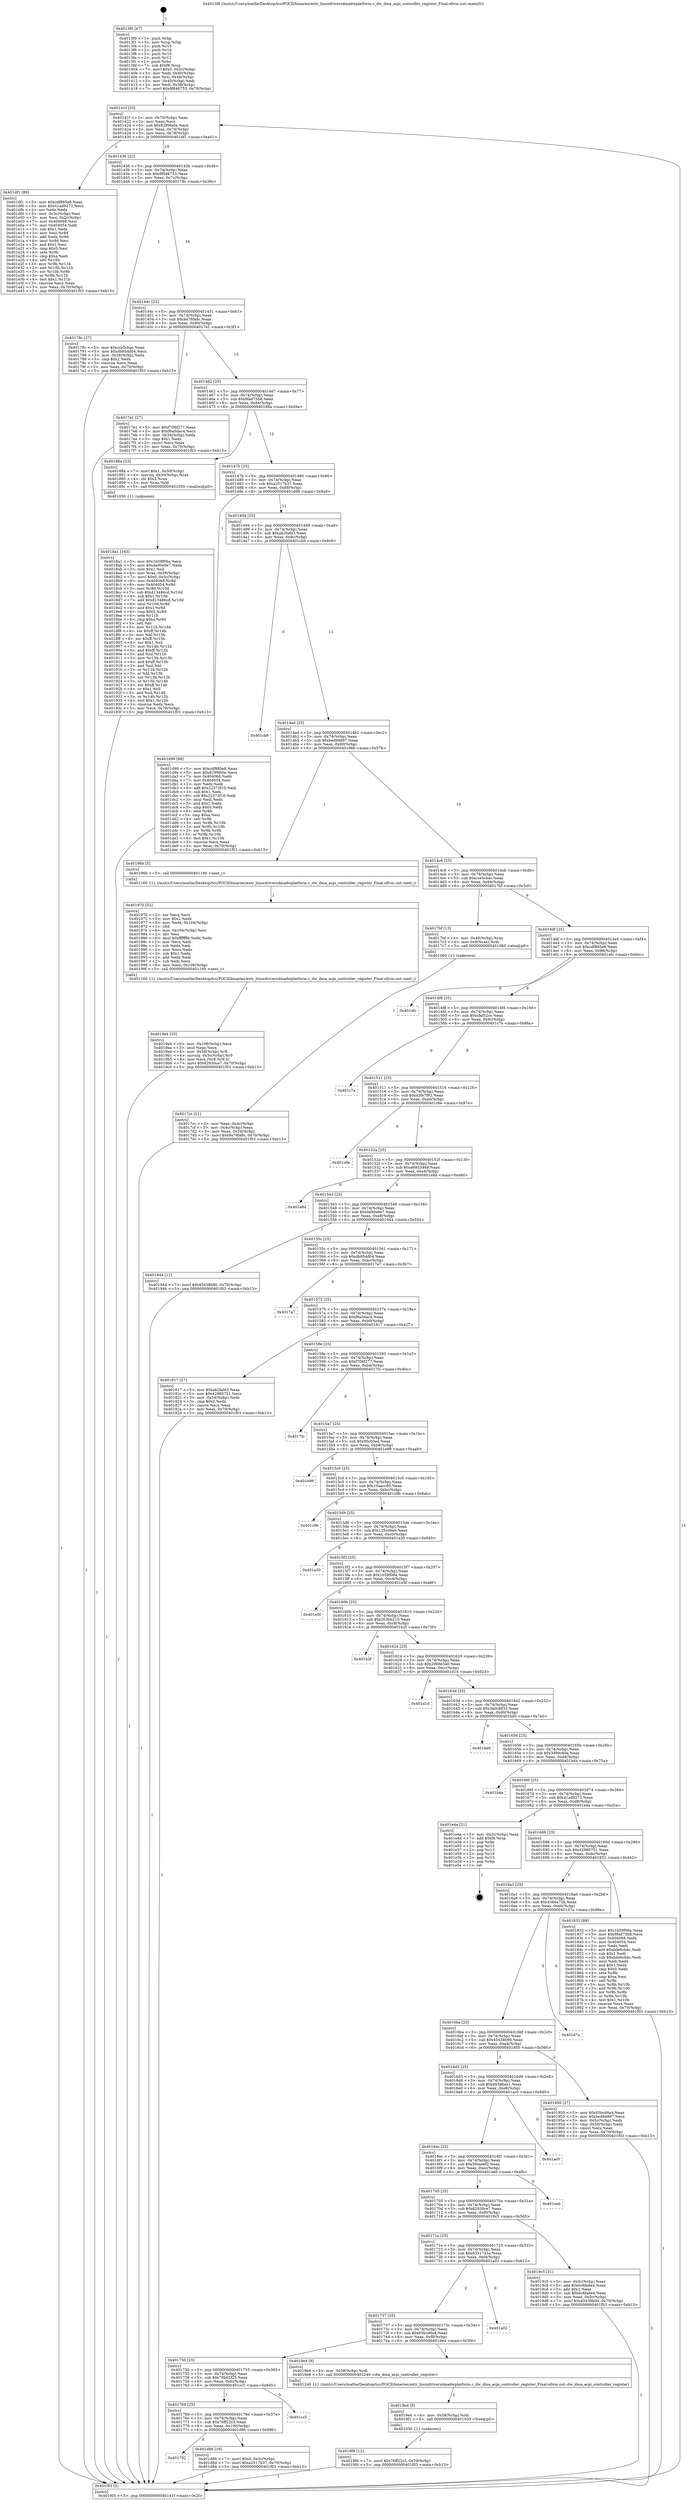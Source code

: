 digraph "0x4013f0" {
  label = "0x4013f0 (/mnt/c/Users/mathe/Desktop/tcc/POCII/binaries/extr_linuxdriversdmadwplatform.c_dw_dma_acpi_controller_register_Final-ollvm.out::main(0))"
  labelloc = "t"
  node[shape=record]

  Entry [label="",width=0.3,height=0.3,shape=circle,fillcolor=black,style=filled]
  "0x40141f" [label="{
     0x40141f [23]\l
     | [instrs]\l
     &nbsp;&nbsp;0x40141f \<+3\>: mov -0x70(%rbp),%eax\l
     &nbsp;&nbsp;0x401422 \<+2\>: mov %eax,%ecx\l
     &nbsp;&nbsp;0x401424 \<+6\>: sub $0x8299fe0e,%ecx\l
     &nbsp;&nbsp;0x40142a \<+3\>: mov %eax,-0x74(%rbp)\l
     &nbsp;&nbsp;0x40142d \<+3\>: mov %ecx,-0x78(%rbp)\l
     &nbsp;&nbsp;0x401430 \<+6\>: je 0000000000401df1 \<main+0xa01\>\l
  }"]
  "0x401df1" [label="{
     0x401df1 [89]\l
     | [instrs]\l
     &nbsp;&nbsp;0x401df1 \<+5\>: mov $0xcdf885e8,%eax\l
     &nbsp;&nbsp;0x401df6 \<+5\>: mov $0x41ad9273,%ecx\l
     &nbsp;&nbsp;0x401dfb \<+2\>: xor %edx,%edx\l
     &nbsp;&nbsp;0x401dfd \<+3\>: mov -0x3c(%rbp),%esi\l
     &nbsp;&nbsp;0x401e00 \<+3\>: mov %esi,-0x2c(%rbp)\l
     &nbsp;&nbsp;0x401e03 \<+7\>: mov 0x404068,%esi\l
     &nbsp;&nbsp;0x401e0a \<+7\>: mov 0x404054,%edi\l
     &nbsp;&nbsp;0x401e11 \<+3\>: sub $0x1,%edx\l
     &nbsp;&nbsp;0x401e14 \<+3\>: mov %esi,%r8d\l
     &nbsp;&nbsp;0x401e17 \<+3\>: add %edx,%r8d\l
     &nbsp;&nbsp;0x401e1a \<+4\>: imul %r8d,%esi\l
     &nbsp;&nbsp;0x401e1e \<+3\>: and $0x1,%esi\l
     &nbsp;&nbsp;0x401e21 \<+3\>: cmp $0x0,%esi\l
     &nbsp;&nbsp;0x401e24 \<+4\>: sete %r9b\l
     &nbsp;&nbsp;0x401e28 \<+3\>: cmp $0xa,%edi\l
     &nbsp;&nbsp;0x401e2b \<+4\>: setl %r10b\l
     &nbsp;&nbsp;0x401e2f \<+3\>: mov %r9b,%r11b\l
     &nbsp;&nbsp;0x401e32 \<+3\>: and %r10b,%r11b\l
     &nbsp;&nbsp;0x401e35 \<+3\>: xor %r10b,%r9b\l
     &nbsp;&nbsp;0x401e38 \<+3\>: or %r9b,%r11b\l
     &nbsp;&nbsp;0x401e3b \<+4\>: test $0x1,%r11b\l
     &nbsp;&nbsp;0x401e3f \<+3\>: cmovne %ecx,%eax\l
     &nbsp;&nbsp;0x401e42 \<+3\>: mov %eax,-0x70(%rbp)\l
     &nbsp;&nbsp;0x401e45 \<+5\>: jmp 0000000000401f03 \<main+0xb13\>\l
  }"]
  "0x401436" [label="{
     0x401436 [22]\l
     | [instrs]\l
     &nbsp;&nbsp;0x401436 \<+5\>: jmp 000000000040143b \<main+0x4b\>\l
     &nbsp;&nbsp;0x40143b \<+3\>: mov -0x74(%rbp),%eax\l
     &nbsp;&nbsp;0x40143e \<+5\>: sub $0x8f646753,%eax\l
     &nbsp;&nbsp;0x401443 \<+3\>: mov %eax,-0x7c(%rbp)\l
     &nbsp;&nbsp;0x401446 \<+6\>: je 000000000040178c \<main+0x39c\>\l
  }"]
  Exit [label="",width=0.3,height=0.3,shape=circle,fillcolor=black,style=filled,peripheries=2]
  "0x40178c" [label="{
     0x40178c [27]\l
     | [instrs]\l
     &nbsp;&nbsp;0x40178c \<+5\>: mov $0xcce5cbac,%eax\l
     &nbsp;&nbsp;0x401791 \<+5\>: mov $0xdb95dd04,%ecx\l
     &nbsp;&nbsp;0x401796 \<+3\>: mov -0x38(%rbp),%edx\l
     &nbsp;&nbsp;0x401799 \<+3\>: cmp $0x2,%edx\l
     &nbsp;&nbsp;0x40179c \<+3\>: cmovne %ecx,%eax\l
     &nbsp;&nbsp;0x40179f \<+3\>: mov %eax,-0x70(%rbp)\l
     &nbsp;&nbsp;0x4017a2 \<+5\>: jmp 0000000000401f03 \<main+0xb13\>\l
  }"]
  "0x40144c" [label="{
     0x40144c [22]\l
     | [instrs]\l
     &nbsp;&nbsp;0x40144c \<+5\>: jmp 0000000000401451 \<main+0x61\>\l
     &nbsp;&nbsp;0x401451 \<+3\>: mov -0x74(%rbp),%eax\l
     &nbsp;&nbsp;0x401454 \<+5\>: sub $0x9a78fa8c,%eax\l
     &nbsp;&nbsp;0x401459 \<+3\>: mov %eax,-0x80(%rbp)\l
     &nbsp;&nbsp;0x40145c \<+6\>: je 00000000004017e1 \<main+0x3f1\>\l
  }"]
  "0x401f03" [label="{
     0x401f03 [5]\l
     | [instrs]\l
     &nbsp;&nbsp;0x401f03 \<+5\>: jmp 000000000040141f \<main+0x2f\>\l
  }"]
  "0x4013f0" [label="{
     0x4013f0 [47]\l
     | [instrs]\l
     &nbsp;&nbsp;0x4013f0 \<+1\>: push %rbp\l
     &nbsp;&nbsp;0x4013f1 \<+3\>: mov %rsp,%rbp\l
     &nbsp;&nbsp;0x4013f4 \<+2\>: push %r15\l
     &nbsp;&nbsp;0x4013f6 \<+2\>: push %r14\l
     &nbsp;&nbsp;0x4013f8 \<+2\>: push %r13\l
     &nbsp;&nbsp;0x4013fa \<+2\>: push %r12\l
     &nbsp;&nbsp;0x4013fc \<+1\>: push %rbx\l
     &nbsp;&nbsp;0x4013fd \<+7\>: sub $0xf8,%rsp\l
     &nbsp;&nbsp;0x401404 \<+7\>: movl $0x0,-0x3c(%rbp)\l
     &nbsp;&nbsp;0x40140b \<+3\>: mov %edi,-0x40(%rbp)\l
     &nbsp;&nbsp;0x40140e \<+4\>: mov %rsi,-0x48(%rbp)\l
     &nbsp;&nbsp;0x401412 \<+3\>: mov -0x40(%rbp),%edi\l
     &nbsp;&nbsp;0x401415 \<+3\>: mov %edi,-0x38(%rbp)\l
     &nbsp;&nbsp;0x401418 \<+7\>: movl $0x8f646753,-0x70(%rbp)\l
  }"]
  "0x401782" [label="{
     0x401782\l
  }", style=dashed]
  "0x4017e1" [label="{
     0x4017e1 [27]\l
     | [instrs]\l
     &nbsp;&nbsp;0x4017e1 \<+5\>: mov $0xf706f277,%eax\l
     &nbsp;&nbsp;0x4017e6 \<+5\>: mov $0xf6a5dac4,%ecx\l
     &nbsp;&nbsp;0x4017eb \<+3\>: mov -0x34(%rbp),%edx\l
     &nbsp;&nbsp;0x4017ee \<+3\>: cmp $0x1,%edx\l
     &nbsp;&nbsp;0x4017f1 \<+3\>: cmovl %ecx,%eax\l
     &nbsp;&nbsp;0x4017f4 \<+3\>: mov %eax,-0x70(%rbp)\l
     &nbsp;&nbsp;0x4017f7 \<+5\>: jmp 0000000000401f03 \<main+0xb13\>\l
  }"]
  "0x401462" [label="{
     0x401462 [25]\l
     | [instrs]\l
     &nbsp;&nbsp;0x401462 \<+5\>: jmp 0000000000401467 \<main+0x77\>\l
     &nbsp;&nbsp;0x401467 \<+3\>: mov -0x74(%rbp),%eax\l
     &nbsp;&nbsp;0x40146a \<+5\>: sub $0x9fad75b8,%eax\l
     &nbsp;&nbsp;0x40146f \<+6\>: mov %eax,-0x84(%rbp)\l
     &nbsp;&nbsp;0x401475 \<+6\>: je 000000000040188a \<main+0x49a\>\l
  }"]
  "0x401d86" [label="{
     0x401d86 [19]\l
     | [instrs]\l
     &nbsp;&nbsp;0x401d86 \<+7\>: movl $0x0,-0x3c(%rbp)\l
     &nbsp;&nbsp;0x401d8d \<+7\>: movl $0xa2517b37,-0x70(%rbp)\l
     &nbsp;&nbsp;0x401d94 \<+5\>: jmp 0000000000401f03 \<main+0xb13\>\l
  }"]
  "0x40188a" [label="{
     0x40188a [23]\l
     | [instrs]\l
     &nbsp;&nbsp;0x40188a \<+7\>: movl $0x1,-0x50(%rbp)\l
     &nbsp;&nbsp;0x401891 \<+4\>: movslq -0x50(%rbp),%rax\l
     &nbsp;&nbsp;0x401895 \<+4\>: shl $0x2,%rax\l
     &nbsp;&nbsp;0x401899 \<+3\>: mov %rax,%rdi\l
     &nbsp;&nbsp;0x40189c \<+5\>: call 0000000000401050 \<malloc@plt\>\l
     | [calls]\l
     &nbsp;&nbsp;0x401050 \{1\} (unknown)\l
  }"]
  "0x40147b" [label="{
     0x40147b [25]\l
     | [instrs]\l
     &nbsp;&nbsp;0x40147b \<+5\>: jmp 0000000000401480 \<main+0x90\>\l
     &nbsp;&nbsp;0x401480 \<+3\>: mov -0x74(%rbp),%eax\l
     &nbsp;&nbsp;0x401483 \<+5\>: sub $0xa2517b37,%eax\l
     &nbsp;&nbsp;0x401488 \<+6\>: mov %eax,-0x88(%rbp)\l
     &nbsp;&nbsp;0x40148e \<+6\>: je 0000000000401d99 \<main+0x9a9\>\l
  }"]
  "0x401769" [label="{
     0x401769 [25]\l
     | [instrs]\l
     &nbsp;&nbsp;0x401769 \<+5\>: jmp 000000000040176e \<main+0x37e\>\l
     &nbsp;&nbsp;0x40176e \<+3\>: mov -0x74(%rbp),%eax\l
     &nbsp;&nbsp;0x401771 \<+5\>: sub $0x76ff22c3,%eax\l
     &nbsp;&nbsp;0x401776 \<+6\>: mov %eax,-0x100(%rbp)\l
     &nbsp;&nbsp;0x40177c \<+6\>: je 0000000000401d86 \<main+0x996\>\l
  }"]
  "0x401d99" [label="{
     0x401d99 [88]\l
     | [instrs]\l
     &nbsp;&nbsp;0x401d99 \<+5\>: mov $0xcdf885e8,%eax\l
     &nbsp;&nbsp;0x401d9e \<+5\>: mov $0x8299fe0e,%ecx\l
     &nbsp;&nbsp;0x401da3 \<+7\>: mov 0x404068,%edx\l
     &nbsp;&nbsp;0x401daa \<+7\>: mov 0x404054,%esi\l
     &nbsp;&nbsp;0x401db1 \<+2\>: mov %edx,%edi\l
     &nbsp;&nbsp;0x401db3 \<+6\>: add $0x22373f10,%edi\l
     &nbsp;&nbsp;0x401db9 \<+3\>: sub $0x1,%edi\l
     &nbsp;&nbsp;0x401dbc \<+6\>: sub $0x22373f10,%edi\l
     &nbsp;&nbsp;0x401dc2 \<+3\>: imul %edi,%edx\l
     &nbsp;&nbsp;0x401dc5 \<+3\>: and $0x1,%edx\l
     &nbsp;&nbsp;0x401dc8 \<+3\>: cmp $0x0,%edx\l
     &nbsp;&nbsp;0x401dcb \<+4\>: sete %r8b\l
     &nbsp;&nbsp;0x401dcf \<+3\>: cmp $0xa,%esi\l
     &nbsp;&nbsp;0x401dd2 \<+4\>: setl %r9b\l
     &nbsp;&nbsp;0x401dd6 \<+3\>: mov %r8b,%r10b\l
     &nbsp;&nbsp;0x401dd9 \<+3\>: and %r9b,%r10b\l
     &nbsp;&nbsp;0x401ddc \<+3\>: xor %r9b,%r8b\l
     &nbsp;&nbsp;0x401ddf \<+3\>: or %r8b,%r10b\l
     &nbsp;&nbsp;0x401de2 \<+4\>: test $0x1,%r10b\l
     &nbsp;&nbsp;0x401de6 \<+3\>: cmovne %ecx,%eax\l
     &nbsp;&nbsp;0x401de9 \<+3\>: mov %eax,-0x70(%rbp)\l
     &nbsp;&nbsp;0x401dec \<+5\>: jmp 0000000000401f03 \<main+0xb13\>\l
  }"]
  "0x401494" [label="{
     0x401494 [25]\l
     | [instrs]\l
     &nbsp;&nbsp;0x401494 \<+5\>: jmp 0000000000401499 \<main+0xa9\>\l
     &nbsp;&nbsp;0x401499 \<+3\>: mov -0x74(%rbp),%eax\l
     &nbsp;&nbsp;0x40149c \<+5\>: sub $0xab2fafd3,%eax\l
     &nbsp;&nbsp;0x4014a1 \<+6\>: mov %eax,-0x8c(%rbp)\l
     &nbsp;&nbsp;0x4014a7 \<+6\>: je 0000000000401cb9 \<main+0x8c9\>\l
  }"]
  "0x401cc5" [label="{
     0x401cc5\l
  }", style=dashed]
  "0x401cb9" [label="{
     0x401cb9\l
  }", style=dashed]
  "0x4014ad" [label="{
     0x4014ad [25]\l
     | [instrs]\l
     &nbsp;&nbsp;0x4014ad \<+5\>: jmp 00000000004014b2 \<main+0xc2\>\l
     &nbsp;&nbsp;0x4014b2 \<+3\>: mov -0x74(%rbp),%eax\l
     &nbsp;&nbsp;0x4014b5 \<+5\>: sub $0xbed94897,%eax\l
     &nbsp;&nbsp;0x4014ba \<+6\>: mov %eax,-0x90(%rbp)\l
     &nbsp;&nbsp;0x4014c0 \<+6\>: je 000000000040196b \<main+0x57b\>\l
  }"]
  "0x4019f6" [label="{
     0x4019f6 [12]\l
     | [instrs]\l
     &nbsp;&nbsp;0x4019f6 \<+7\>: movl $0x76ff22c3,-0x70(%rbp)\l
     &nbsp;&nbsp;0x4019fd \<+5\>: jmp 0000000000401f03 \<main+0xb13\>\l
  }"]
  "0x40196b" [label="{
     0x40196b [5]\l
     | [instrs]\l
     &nbsp;&nbsp;0x40196b \<+5\>: call 0000000000401160 \<next_i\>\l
     | [calls]\l
     &nbsp;&nbsp;0x401160 \{1\} (/mnt/c/Users/mathe/Desktop/tcc/POCII/binaries/extr_linuxdriversdmadwplatform.c_dw_dma_acpi_controller_register_Final-ollvm.out::next_i)\l
  }"]
  "0x4014c6" [label="{
     0x4014c6 [25]\l
     | [instrs]\l
     &nbsp;&nbsp;0x4014c6 \<+5\>: jmp 00000000004014cb \<main+0xdb\>\l
     &nbsp;&nbsp;0x4014cb \<+3\>: mov -0x74(%rbp),%eax\l
     &nbsp;&nbsp;0x4014ce \<+5\>: sub $0xcce5cbac,%eax\l
     &nbsp;&nbsp;0x4014d3 \<+6\>: mov %eax,-0x94(%rbp)\l
     &nbsp;&nbsp;0x4014d9 \<+6\>: je 00000000004017bf \<main+0x3cf\>\l
  }"]
  "0x4019ed" [label="{
     0x4019ed [9]\l
     | [instrs]\l
     &nbsp;&nbsp;0x4019ed \<+4\>: mov -0x58(%rbp),%rdi\l
     &nbsp;&nbsp;0x4019f1 \<+5\>: call 0000000000401030 \<free@plt\>\l
     | [calls]\l
     &nbsp;&nbsp;0x401030 \{1\} (unknown)\l
  }"]
  "0x4017bf" [label="{
     0x4017bf [13]\l
     | [instrs]\l
     &nbsp;&nbsp;0x4017bf \<+4\>: mov -0x48(%rbp),%rax\l
     &nbsp;&nbsp;0x4017c3 \<+4\>: mov 0x8(%rax),%rdi\l
     &nbsp;&nbsp;0x4017c7 \<+5\>: call 0000000000401060 \<atoi@plt\>\l
     | [calls]\l
     &nbsp;&nbsp;0x401060 \{1\} (unknown)\l
  }"]
  "0x4014df" [label="{
     0x4014df [25]\l
     | [instrs]\l
     &nbsp;&nbsp;0x4014df \<+5\>: jmp 00000000004014e4 \<main+0xf4\>\l
     &nbsp;&nbsp;0x4014e4 \<+3\>: mov -0x74(%rbp),%eax\l
     &nbsp;&nbsp;0x4014e7 \<+5\>: sub $0xcdf885e8,%eax\l
     &nbsp;&nbsp;0x4014ec \<+6\>: mov %eax,-0x98(%rbp)\l
     &nbsp;&nbsp;0x4014f2 \<+6\>: je 0000000000401efc \<main+0xb0c\>\l
  }"]
  "0x4017cc" [label="{
     0x4017cc [21]\l
     | [instrs]\l
     &nbsp;&nbsp;0x4017cc \<+3\>: mov %eax,-0x4c(%rbp)\l
     &nbsp;&nbsp;0x4017cf \<+3\>: mov -0x4c(%rbp),%eax\l
     &nbsp;&nbsp;0x4017d2 \<+3\>: mov %eax,-0x34(%rbp)\l
     &nbsp;&nbsp;0x4017d5 \<+7\>: movl $0x9a78fa8c,-0x70(%rbp)\l
     &nbsp;&nbsp;0x4017dc \<+5\>: jmp 0000000000401f03 \<main+0xb13\>\l
  }"]
  "0x401750" [label="{
     0x401750 [25]\l
     | [instrs]\l
     &nbsp;&nbsp;0x401750 \<+5\>: jmp 0000000000401755 \<main+0x365\>\l
     &nbsp;&nbsp;0x401755 \<+3\>: mov -0x74(%rbp),%eax\l
     &nbsp;&nbsp;0x401758 \<+5\>: sub $0x70b02f25,%eax\l
     &nbsp;&nbsp;0x40175d \<+6\>: mov %eax,-0xfc(%rbp)\l
     &nbsp;&nbsp;0x401763 \<+6\>: je 0000000000401cc5 \<main+0x8d5\>\l
  }"]
  "0x401efc" [label="{
     0x401efc\l
  }", style=dashed]
  "0x4014f8" [label="{
     0x4014f8 [25]\l
     | [instrs]\l
     &nbsp;&nbsp;0x4014f8 \<+5\>: jmp 00000000004014fd \<main+0x10d\>\l
     &nbsp;&nbsp;0x4014fd \<+3\>: mov -0x74(%rbp),%eax\l
     &nbsp;&nbsp;0x401500 \<+5\>: sub $0xcfaf52ce,%eax\l
     &nbsp;&nbsp;0x401505 \<+6\>: mov %eax,-0x9c(%rbp)\l
     &nbsp;&nbsp;0x40150b \<+6\>: je 0000000000401c7a \<main+0x88a\>\l
  }"]
  "0x4019e4" [label="{
     0x4019e4 [9]\l
     | [instrs]\l
     &nbsp;&nbsp;0x4019e4 \<+4\>: mov -0x58(%rbp),%rdi\l
     &nbsp;&nbsp;0x4019e8 \<+5\>: call 0000000000401240 \<dw_dma_acpi_controller_register\>\l
     | [calls]\l
     &nbsp;&nbsp;0x401240 \{1\} (/mnt/c/Users/mathe/Desktop/tcc/POCII/binaries/extr_linuxdriversdmadwplatform.c_dw_dma_acpi_controller_register_Final-ollvm.out::dw_dma_acpi_controller_register)\l
  }"]
  "0x401c7a" [label="{
     0x401c7a\l
  }", style=dashed]
  "0x401511" [label="{
     0x401511 [25]\l
     | [instrs]\l
     &nbsp;&nbsp;0x401511 \<+5\>: jmp 0000000000401516 \<main+0x126\>\l
     &nbsp;&nbsp;0x401516 \<+3\>: mov -0x74(%rbp),%eax\l
     &nbsp;&nbsp;0x401519 \<+5\>: sub $0xd3fe7f92,%eax\l
     &nbsp;&nbsp;0x40151e \<+6\>: mov %eax,-0xa0(%rbp)\l
     &nbsp;&nbsp;0x401524 \<+6\>: je 0000000000401c6e \<main+0x87e\>\l
  }"]
  "0x401737" [label="{
     0x401737 [25]\l
     | [instrs]\l
     &nbsp;&nbsp;0x401737 \<+5\>: jmp 000000000040173c \<main+0x34c\>\l
     &nbsp;&nbsp;0x40173c \<+3\>: mov -0x74(%rbp),%eax\l
     &nbsp;&nbsp;0x40173f \<+5\>: sub $0x65bcd6a4,%eax\l
     &nbsp;&nbsp;0x401744 \<+6\>: mov %eax,-0xf8(%rbp)\l
     &nbsp;&nbsp;0x40174a \<+6\>: je 00000000004019e4 \<main+0x5f4\>\l
  }"]
  "0x401c6e" [label="{
     0x401c6e\l
  }", style=dashed]
  "0x40152a" [label="{
     0x40152a [25]\l
     | [instrs]\l
     &nbsp;&nbsp;0x40152a \<+5\>: jmp 000000000040152f \<main+0x13f\>\l
     &nbsp;&nbsp;0x40152f \<+3\>: mov -0x74(%rbp),%eax\l
     &nbsp;&nbsp;0x401532 \<+5\>: sub $0xd6853468,%eax\l
     &nbsp;&nbsp;0x401537 \<+6\>: mov %eax,-0xa4(%rbp)\l
     &nbsp;&nbsp;0x40153d \<+6\>: je 0000000000401e8d \<main+0xa9d\>\l
  }"]
  "0x401a02" [label="{
     0x401a02\l
  }", style=dashed]
  "0x401e8d" [label="{
     0x401e8d\l
  }", style=dashed]
  "0x401543" [label="{
     0x401543 [25]\l
     | [instrs]\l
     &nbsp;&nbsp;0x401543 \<+5\>: jmp 0000000000401548 \<main+0x158\>\l
     &nbsp;&nbsp;0x401548 \<+3\>: mov -0x74(%rbp),%eax\l
     &nbsp;&nbsp;0x40154b \<+5\>: sub $0xda90e9e7,%eax\l
     &nbsp;&nbsp;0x401550 \<+6\>: mov %eax,-0xa8(%rbp)\l
     &nbsp;&nbsp;0x401556 \<+6\>: je 0000000000401944 \<main+0x554\>\l
  }"]
  "0x40171e" [label="{
     0x40171e [25]\l
     | [instrs]\l
     &nbsp;&nbsp;0x40171e \<+5\>: jmp 0000000000401723 \<main+0x333\>\l
     &nbsp;&nbsp;0x401723 \<+3\>: mov -0x74(%rbp),%eax\l
     &nbsp;&nbsp;0x401726 \<+5\>: sub $0x6331741e,%eax\l
     &nbsp;&nbsp;0x40172b \<+6\>: mov %eax,-0xf4(%rbp)\l
     &nbsp;&nbsp;0x401731 \<+6\>: je 0000000000401a02 \<main+0x612\>\l
  }"]
  "0x401944" [label="{
     0x401944 [12]\l
     | [instrs]\l
     &nbsp;&nbsp;0x401944 \<+7\>: movl $0x45438b90,-0x70(%rbp)\l
     &nbsp;&nbsp;0x40194b \<+5\>: jmp 0000000000401f03 \<main+0xb13\>\l
  }"]
  "0x40155c" [label="{
     0x40155c [25]\l
     | [instrs]\l
     &nbsp;&nbsp;0x40155c \<+5\>: jmp 0000000000401561 \<main+0x171\>\l
     &nbsp;&nbsp;0x401561 \<+3\>: mov -0x74(%rbp),%eax\l
     &nbsp;&nbsp;0x401564 \<+5\>: sub $0xdb95dd04,%eax\l
     &nbsp;&nbsp;0x401569 \<+6\>: mov %eax,-0xac(%rbp)\l
     &nbsp;&nbsp;0x40156f \<+6\>: je 00000000004017a7 \<main+0x3b7\>\l
  }"]
  "0x4019c5" [label="{
     0x4019c5 [31]\l
     | [instrs]\l
     &nbsp;&nbsp;0x4019c5 \<+3\>: mov -0x5c(%rbp),%eax\l
     &nbsp;&nbsp;0x4019c8 \<+5\>: add $0x6c6fa8e4,%eax\l
     &nbsp;&nbsp;0x4019cd \<+3\>: add $0x1,%eax\l
     &nbsp;&nbsp;0x4019d0 \<+5\>: sub $0x6c6fa8e4,%eax\l
     &nbsp;&nbsp;0x4019d5 \<+3\>: mov %eax,-0x5c(%rbp)\l
     &nbsp;&nbsp;0x4019d8 \<+7\>: movl $0x45438b90,-0x70(%rbp)\l
     &nbsp;&nbsp;0x4019df \<+5\>: jmp 0000000000401f03 \<main+0xb13\>\l
  }"]
  "0x4017a7" [label="{
     0x4017a7\l
  }", style=dashed]
  "0x401575" [label="{
     0x401575 [25]\l
     | [instrs]\l
     &nbsp;&nbsp;0x401575 \<+5\>: jmp 000000000040157a \<main+0x18a\>\l
     &nbsp;&nbsp;0x40157a \<+3\>: mov -0x74(%rbp),%eax\l
     &nbsp;&nbsp;0x40157d \<+5\>: sub $0xf6a5dac4,%eax\l
     &nbsp;&nbsp;0x401582 \<+6\>: mov %eax,-0xb0(%rbp)\l
     &nbsp;&nbsp;0x401588 \<+6\>: je 0000000000401817 \<main+0x427\>\l
  }"]
  "0x401705" [label="{
     0x401705 [25]\l
     | [instrs]\l
     &nbsp;&nbsp;0x401705 \<+5\>: jmp 000000000040170a \<main+0x31a\>\l
     &nbsp;&nbsp;0x40170a \<+3\>: mov -0x74(%rbp),%eax\l
     &nbsp;&nbsp;0x40170d \<+5\>: sub $0x62930ce7,%eax\l
     &nbsp;&nbsp;0x401712 \<+6\>: mov %eax,-0xf0(%rbp)\l
     &nbsp;&nbsp;0x401718 \<+6\>: je 00000000004019c5 \<main+0x5d5\>\l
  }"]
  "0x401817" [label="{
     0x401817 [27]\l
     | [instrs]\l
     &nbsp;&nbsp;0x401817 \<+5\>: mov $0xab2fafd3,%eax\l
     &nbsp;&nbsp;0x40181c \<+5\>: mov $0x42980751,%ecx\l
     &nbsp;&nbsp;0x401821 \<+3\>: mov -0x34(%rbp),%edx\l
     &nbsp;&nbsp;0x401824 \<+3\>: cmp $0x0,%edx\l
     &nbsp;&nbsp;0x401827 \<+3\>: cmove %ecx,%eax\l
     &nbsp;&nbsp;0x40182a \<+3\>: mov %eax,-0x70(%rbp)\l
     &nbsp;&nbsp;0x40182d \<+5\>: jmp 0000000000401f03 \<main+0xb13\>\l
  }"]
  "0x40158e" [label="{
     0x40158e [25]\l
     | [instrs]\l
     &nbsp;&nbsp;0x40158e \<+5\>: jmp 0000000000401593 \<main+0x1a3\>\l
     &nbsp;&nbsp;0x401593 \<+3\>: mov -0x74(%rbp),%eax\l
     &nbsp;&nbsp;0x401596 \<+5\>: sub $0xf706f277,%eax\l
     &nbsp;&nbsp;0x40159b \<+6\>: mov %eax,-0xb4(%rbp)\l
     &nbsp;&nbsp;0x4015a1 \<+6\>: je 00000000004017fc \<main+0x40c\>\l
  }"]
  "0x401eeb" [label="{
     0x401eeb\l
  }", style=dashed]
  "0x4017fc" [label="{
     0x4017fc\l
  }", style=dashed]
  "0x4015a7" [label="{
     0x4015a7 [25]\l
     | [instrs]\l
     &nbsp;&nbsp;0x4015a7 \<+5\>: jmp 00000000004015ac \<main+0x1bc\>\l
     &nbsp;&nbsp;0x4015ac \<+3\>: mov -0x74(%rbp),%eax\l
     &nbsp;&nbsp;0x4015af \<+5\>: sub $0x95c03ed,%eax\l
     &nbsp;&nbsp;0x4015b4 \<+6\>: mov %eax,-0xb8(%rbp)\l
     &nbsp;&nbsp;0x4015ba \<+6\>: je 0000000000401e99 \<main+0xaa9\>\l
  }"]
  "0x4016ec" [label="{
     0x4016ec [25]\l
     | [instrs]\l
     &nbsp;&nbsp;0x4016ec \<+5\>: jmp 00000000004016f1 \<main+0x301\>\l
     &nbsp;&nbsp;0x4016f1 \<+3\>: mov -0x74(%rbp),%eax\l
     &nbsp;&nbsp;0x4016f4 \<+5\>: sub $0x59caeef2,%eax\l
     &nbsp;&nbsp;0x4016f9 \<+6\>: mov %eax,-0xec(%rbp)\l
     &nbsp;&nbsp;0x4016ff \<+6\>: je 0000000000401eeb \<main+0xafb\>\l
  }"]
  "0x401e99" [label="{
     0x401e99\l
  }", style=dashed]
  "0x4015c0" [label="{
     0x4015c0 [25]\l
     | [instrs]\l
     &nbsp;&nbsp;0x4015c0 \<+5\>: jmp 00000000004015c5 \<main+0x1d5\>\l
     &nbsp;&nbsp;0x4015c5 \<+3\>: mov -0x74(%rbp),%eax\l
     &nbsp;&nbsp;0x4015c8 \<+5\>: sub $0x10aacc95,%eax\l
     &nbsp;&nbsp;0x4015cd \<+6\>: mov %eax,-0xbc(%rbp)\l
     &nbsp;&nbsp;0x4015d3 \<+6\>: je 0000000000401c9b \<main+0x8ab\>\l
  }"]
  "0x401ac0" [label="{
     0x401ac0\l
  }", style=dashed]
  "0x401c9b" [label="{
     0x401c9b\l
  }", style=dashed]
  "0x4015d9" [label="{
     0x4015d9 [25]\l
     | [instrs]\l
     &nbsp;&nbsp;0x4015d9 \<+5\>: jmp 00000000004015de \<main+0x1ee\>\l
     &nbsp;&nbsp;0x4015de \<+3\>: mov -0x74(%rbp),%eax\l
     &nbsp;&nbsp;0x4015e1 \<+5\>: sub $0x125cd9ab,%eax\l
     &nbsp;&nbsp;0x4015e6 \<+6\>: mov %eax,-0xc0(%rbp)\l
     &nbsp;&nbsp;0x4015ec \<+6\>: je 0000000000401a30 \<main+0x640\>\l
  }"]
  "0x4019a4" [label="{
     0x4019a4 [33]\l
     | [instrs]\l
     &nbsp;&nbsp;0x4019a4 \<+6\>: mov -0x108(%rbp),%ecx\l
     &nbsp;&nbsp;0x4019aa \<+3\>: imul %eax,%ecx\l
     &nbsp;&nbsp;0x4019ad \<+4\>: mov -0x58(%rbp),%r8\l
     &nbsp;&nbsp;0x4019b1 \<+4\>: movslq -0x5c(%rbp),%r9\l
     &nbsp;&nbsp;0x4019b5 \<+4\>: mov %ecx,(%r8,%r9,4)\l
     &nbsp;&nbsp;0x4019b9 \<+7\>: movl $0x62930ce7,-0x70(%rbp)\l
     &nbsp;&nbsp;0x4019c0 \<+5\>: jmp 0000000000401f03 \<main+0xb13\>\l
  }"]
  "0x401a30" [label="{
     0x401a30\l
  }", style=dashed]
  "0x4015f2" [label="{
     0x4015f2 [25]\l
     | [instrs]\l
     &nbsp;&nbsp;0x4015f2 \<+5\>: jmp 00000000004015f7 \<main+0x207\>\l
     &nbsp;&nbsp;0x4015f7 \<+3\>: mov -0x74(%rbp),%eax\l
     &nbsp;&nbsp;0x4015fa \<+5\>: sub $0x1b59f06a,%eax\l
     &nbsp;&nbsp;0x4015ff \<+6\>: mov %eax,-0xc4(%rbp)\l
     &nbsp;&nbsp;0x401605 \<+6\>: je 0000000000401e5f \<main+0xa6f\>\l
  }"]
  "0x401970" [label="{
     0x401970 [52]\l
     | [instrs]\l
     &nbsp;&nbsp;0x401970 \<+2\>: xor %ecx,%ecx\l
     &nbsp;&nbsp;0x401972 \<+5\>: mov $0x2,%edx\l
     &nbsp;&nbsp;0x401977 \<+6\>: mov %edx,-0x104(%rbp)\l
     &nbsp;&nbsp;0x40197d \<+1\>: cltd\l
     &nbsp;&nbsp;0x40197e \<+6\>: mov -0x104(%rbp),%esi\l
     &nbsp;&nbsp;0x401984 \<+2\>: idiv %esi\l
     &nbsp;&nbsp;0x401986 \<+6\>: imul $0xfffffffe,%edx,%edx\l
     &nbsp;&nbsp;0x40198c \<+2\>: mov %ecx,%edi\l
     &nbsp;&nbsp;0x40198e \<+2\>: sub %edx,%edi\l
     &nbsp;&nbsp;0x401990 \<+2\>: mov %ecx,%edx\l
     &nbsp;&nbsp;0x401992 \<+3\>: sub $0x1,%edx\l
     &nbsp;&nbsp;0x401995 \<+2\>: add %edx,%edi\l
     &nbsp;&nbsp;0x401997 \<+2\>: sub %edi,%ecx\l
     &nbsp;&nbsp;0x401999 \<+6\>: mov %ecx,-0x108(%rbp)\l
     &nbsp;&nbsp;0x40199f \<+5\>: call 0000000000401160 \<next_i\>\l
     | [calls]\l
     &nbsp;&nbsp;0x401160 \{1\} (/mnt/c/Users/mathe/Desktop/tcc/POCII/binaries/extr_linuxdriversdmadwplatform.c_dw_dma_acpi_controller_register_Final-ollvm.out::next_i)\l
  }"]
  "0x401e5f" [label="{
     0x401e5f\l
  }", style=dashed]
  "0x40160b" [label="{
     0x40160b [25]\l
     | [instrs]\l
     &nbsp;&nbsp;0x40160b \<+5\>: jmp 0000000000401610 \<main+0x220\>\l
     &nbsp;&nbsp;0x401610 \<+3\>: mov -0x74(%rbp),%eax\l
     &nbsp;&nbsp;0x401613 \<+5\>: sub $0x203bb210,%eax\l
     &nbsp;&nbsp;0x401618 \<+6\>: mov %eax,-0xc8(%rbp)\l
     &nbsp;&nbsp;0x40161e \<+6\>: je 0000000000401b2f \<main+0x73f\>\l
  }"]
  "0x4016d3" [label="{
     0x4016d3 [25]\l
     | [instrs]\l
     &nbsp;&nbsp;0x4016d3 \<+5\>: jmp 00000000004016d8 \<main+0x2e8\>\l
     &nbsp;&nbsp;0x4016d8 \<+3\>: mov -0x74(%rbp),%eax\l
     &nbsp;&nbsp;0x4016db \<+5\>: sub $0x493d6ae1,%eax\l
     &nbsp;&nbsp;0x4016e0 \<+6\>: mov %eax,-0xe8(%rbp)\l
     &nbsp;&nbsp;0x4016e6 \<+6\>: je 0000000000401ac0 \<main+0x6d0\>\l
  }"]
  "0x401b2f" [label="{
     0x401b2f\l
  }", style=dashed]
  "0x401624" [label="{
     0x401624 [25]\l
     | [instrs]\l
     &nbsp;&nbsp;0x401624 \<+5\>: jmp 0000000000401629 \<main+0x239\>\l
     &nbsp;&nbsp;0x401629 \<+3\>: mov -0x74(%rbp),%eax\l
     &nbsp;&nbsp;0x40162c \<+5\>: sub $0x2968e3a0,%eax\l
     &nbsp;&nbsp;0x401631 \<+6\>: mov %eax,-0xcc(%rbp)\l
     &nbsp;&nbsp;0x401637 \<+6\>: je 0000000000401d1d \<main+0x92d\>\l
  }"]
  "0x401950" [label="{
     0x401950 [27]\l
     | [instrs]\l
     &nbsp;&nbsp;0x401950 \<+5\>: mov $0x65bcd6a4,%eax\l
     &nbsp;&nbsp;0x401955 \<+5\>: mov $0xbed94897,%ecx\l
     &nbsp;&nbsp;0x40195a \<+3\>: mov -0x5c(%rbp),%edx\l
     &nbsp;&nbsp;0x40195d \<+3\>: cmp -0x50(%rbp),%edx\l
     &nbsp;&nbsp;0x401960 \<+3\>: cmovl %ecx,%eax\l
     &nbsp;&nbsp;0x401963 \<+3\>: mov %eax,-0x70(%rbp)\l
     &nbsp;&nbsp;0x401966 \<+5\>: jmp 0000000000401f03 \<main+0xb13\>\l
  }"]
  "0x401d1d" [label="{
     0x401d1d\l
  }", style=dashed]
  "0x40163d" [label="{
     0x40163d [25]\l
     | [instrs]\l
     &nbsp;&nbsp;0x40163d \<+5\>: jmp 0000000000401642 \<main+0x252\>\l
     &nbsp;&nbsp;0x401642 \<+3\>: mov -0x74(%rbp),%eax\l
     &nbsp;&nbsp;0x401645 \<+5\>: sub $0x3a0c8833,%eax\l
     &nbsp;&nbsp;0x40164a \<+6\>: mov %eax,-0xd0(%rbp)\l
     &nbsp;&nbsp;0x401650 \<+6\>: je 0000000000401bd0 \<main+0x7e0\>\l
  }"]
  "0x4016ba" [label="{
     0x4016ba [25]\l
     | [instrs]\l
     &nbsp;&nbsp;0x4016ba \<+5\>: jmp 00000000004016bf \<main+0x2cf\>\l
     &nbsp;&nbsp;0x4016bf \<+3\>: mov -0x74(%rbp),%eax\l
     &nbsp;&nbsp;0x4016c2 \<+5\>: sub $0x45438b90,%eax\l
     &nbsp;&nbsp;0x4016c7 \<+6\>: mov %eax,-0xe4(%rbp)\l
     &nbsp;&nbsp;0x4016cd \<+6\>: je 0000000000401950 \<main+0x560\>\l
  }"]
  "0x401bd0" [label="{
     0x401bd0\l
  }", style=dashed]
  "0x401656" [label="{
     0x401656 [25]\l
     | [instrs]\l
     &nbsp;&nbsp;0x401656 \<+5\>: jmp 000000000040165b \<main+0x26b\>\l
     &nbsp;&nbsp;0x40165b \<+3\>: mov -0x74(%rbp),%eax\l
     &nbsp;&nbsp;0x40165e \<+5\>: sub $0x3d99c8da,%eax\l
     &nbsp;&nbsp;0x401663 \<+6\>: mov %eax,-0xd4(%rbp)\l
     &nbsp;&nbsp;0x401669 \<+6\>: je 0000000000401b4a \<main+0x75a\>\l
  }"]
  "0x401d7a" [label="{
     0x401d7a\l
  }", style=dashed]
  "0x401b4a" [label="{
     0x401b4a\l
  }", style=dashed]
  "0x40166f" [label="{
     0x40166f [25]\l
     | [instrs]\l
     &nbsp;&nbsp;0x40166f \<+5\>: jmp 0000000000401674 \<main+0x284\>\l
     &nbsp;&nbsp;0x401674 \<+3\>: mov -0x74(%rbp),%eax\l
     &nbsp;&nbsp;0x401677 \<+5\>: sub $0x41ad9273,%eax\l
     &nbsp;&nbsp;0x40167c \<+6\>: mov %eax,-0xd8(%rbp)\l
     &nbsp;&nbsp;0x401682 \<+6\>: je 0000000000401e4a \<main+0xa5a\>\l
  }"]
  "0x4018a1" [label="{
     0x4018a1 [163]\l
     | [instrs]\l
     &nbsp;&nbsp;0x4018a1 \<+5\>: mov $0x1b59f06a,%ecx\l
     &nbsp;&nbsp;0x4018a6 \<+5\>: mov $0xda90e9e7,%edx\l
     &nbsp;&nbsp;0x4018ab \<+3\>: mov $0x1,%sil\l
     &nbsp;&nbsp;0x4018ae \<+4\>: mov %rax,-0x58(%rbp)\l
     &nbsp;&nbsp;0x4018b2 \<+7\>: movl $0x0,-0x5c(%rbp)\l
     &nbsp;&nbsp;0x4018b9 \<+8\>: mov 0x404068,%r8d\l
     &nbsp;&nbsp;0x4018c1 \<+8\>: mov 0x404054,%r9d\l
     &nbsp;&nbsp;0x4018c9 \<+3\>: mov %r8d,%r10d\l
     &nbsp;&nbsp;0x4018cc \<+7\>: sub $0xd13486cd,%r10d\l
     &nbsp;&nbsp;0x4018d3 \<+4\>: sub $0x1,%r10d\l
     &nbsp;&nbsp;0x4018d7 \<+7\>: add $0xd13486cd,%r10d\l
     &nbsp;&nbsp;0x4018de \<+4\>: imul %r10d,%r8d\l
     &nbsp;&nbsp;0x4018e2 \<+4\>: and $0x1,%r8d\l
     &nbsp;&nbsp;0x4018e6 \<+4\>: cmp $0x0,%r8d\l
     &nbsp;&nbsp;0x4018ea \<+4\>: sete %r11b\l
     &nbsp;&nbsp;0x4018ee \<+4\>: cmp $0xa,%r9d\l
     &nbsp;&nbsp;0x4018f2 \<+3\>: setl %bl\l
     &nbsp;&nbsp;0x4018f5 \<+3\>: mov %r11b,%r14b\l
     &nbsp;&nbsp;0x4018f8 \<+4\>: xor $0xff,%r14b\l
     &nbsp;&nbsp;0x4018fc \<+3\>: mov %bl,%r15b\l
     &nbsp;&nbsp;0x4018ff \<+4\>: xor $0xff,%r15b\l
     &nbsp;&nbsp;0x401903 \<+4\>: xor $0x1,%sil\l
     &nbsp;&nbsp;0x401907 \<+3\>: mov %r14b,%r12b\l
     &nbsp;&nbsp;0x40190a \<+4\>: and $0xff,%r12b\l
     &nbsp;&nbsp;0x40190e \<+3\>: and %sil,%r11b\l
     &nbsp;&nbsp;0x401911 \<+3\>: mov %r15b,%r13b\l
     &nbsp;&nbsp;0x401914 \<+4\>: and $0xff,%r13b\l
     &nbsp;&nbsp;0x401918 \<+3\>: and %sil,%bl\l
     &nbsp;&nbsp;0x40191b \<+3\>: or %r11b,%r12b\l
     &nbsp;&nbsp;0x40191e \<+3\>: or %bl,%r13b\l
     &nbsp;&nbsp;0x401921 \<+3\>: xor %r13b,%r12b\l
     &nbsp;&nbsp;0x401924 \<+3\>: or %r15b,%r14b\l
     &nbsp;&nbsp;0x401927 \<+4\>: xor $0xff,%r14b\l
     &nbsp;&nbsp;0x40192b \<+4\>: or $0x1,%sil\l
     &nbsp;&nbsp;0x40192f \<+3\>: and %sil,%r14b\l
     &nbsp;&nbsp;0x401932 \<+3\>: or %r14b,%r12b\l
     &nbsp;&nbsp;0x401935 \<+4\>: test $0x1,%r12b\l
     &nbsp;&nbsp;0x401939 \<+3\>: cmovne %edx,%ecx\l
     &nbsp;&nbsp;0x40193c \<+3\>: mov %ecx,-0x70(%rbp)\l
     &nbsp;&nbsp;0x40193f \<+5\>: jmp 0000000000401f03 \<main+0xb13\>\l
  }"]
  "0x401e4a" [label="{
     0x401e4a [21]\l
     | [instrs]\l
     &nbsp;&nbsp;0x401e4a \<+3\>: mov -0x2c(%rbp),%eax\l
     &nbsp;&nbsp;0x401e4d \<+7\>: add $0xf8,%rsp\l
     &nbsp;&nbsp;0x401e54 \<+1\>: pop %rbx\l
     &nbsp;&nbsp;0x401e55 \<+2\>: pop %r12\l
     &nbsp;&nbsp;0x401e57 \<+2\>: pop %r13\l
     &nbsp;&nbsp;0x401e59 \<+2\>: pop %r14\l
     &nbsp;&nbsp;0x401e5b \<+2\>: pop %r15\l
     &nbsp;&nbsp;0x401e5d \<+1\>: pop %rbp\l
     &nbsp;&nbsp;0x401e5e \<+1\>: ret\l
  }"]
  "0x401688" [label="{
     0x401688 [25]\l
     | [instrs]\l
     &nbsp;&nbsp;0x401688 \<+5\>: jmp 000000000040168d \<main+0x29d\>\l
     &nbsp;&nbsp;0x40168d \<+3\>: mov -0x74(%rbp),%eax\l
     &nbsp;&nbsp;0x401690 \<+5\>: sub $0x42980751,%eax\l
     &nbsp;&nbsp;0x401695 \<+6\>: mov %eax,-0xdc(%rbp)\l
     &nbsp;&nbsp;0x40169b \<+6\>: je 0000000000401832 \<main+0x442\>\l
  }"]
  "0x4016a1" [label="{
     0x4016a1 [25]\l
     | [instrs]\l
     &nbsp;&nbsp;0x4016a1 \<+5\>: jmp 00000000004016a6 \<main+0x2b6\>\l
     &nbsp;&nbsp;0x4016a6 \<+3\>: mov -0x74(%rbp),%eax\l
     &nbsp;&nbsp;0x4016a9 \<+5\>: sub $0x4366a72b,%eax\l
     &nbsp;&nbsp;0x4016ae \<+6\>: mov %eax,-0xe0(%rbp)\l
     &nbsp;&nbsp;0x4016b4 \<+6\>: je 0000000000401d7a \<main+0x98a\>\l
  }"]
  "0x401832" [label="{
     0x401832 [88]\l
     | [instrs]\l
     &nbsp;&nbsp;0x401832 \<+5\>: mov $0x1b59f06a,%eax\l
     &nbsp;&nbsp;0x401837 \<+5\>: mov $0x9fad75b8,%ecx\l
     &nbsp;&nbsp;0x40183c \<+7\>: mov 0x404068,%edx\l
     &nbsp;&nbsp;0x401843 \<+7\>: mov 0x404054,%esi\l
     &nbsp;&nbsp;0x40184a \<+2\>: mov %edx,%edi\l
     &nbsp;&nbsp;0x40184c \<+6\>: add $0xbde6cb4c,%edi\l
     &nbsp;&nbsp;0x401852 \<+3\>: sub $0x1,%edi\l
     &nbsp;&nbsp;0x401855 \<+6\>: sub $0xbde6cb4c,%edi\l
     &nbsp;&nbsp;0x40185b \<+3\>: imul %edi,%edx\l
     &nbsp;&nbsp;0x40185e \<+3\>: and $0x1,%edx\l
     &nbsp;&nbsp;0x401861 \<+3\>: cmp $0x0,%edx\l
     &nbsp;&nbsp;0x401864 \<+4\>: sete %r8b\l
     &nbsp;&nbsp;0x401868 \<+3\>: cmp $0xa,%esi\l
     &nbsp;&nbsp;0x40186b \<+4\>: setl %r9b\l
     &nbsp;&nbsp;0x40186f \<+3\>: mov %r8b,%r10b\l
     &nbsp;&nbsp;0x401872 \<+3\>: and %r9b,%r10b\l
     &nbsp;&nbsp;0x401875 \<+3\>: xor %r9b,%r8b\l
     &nbsp;&nbsp;0x401878 \<+3\>: or %r8b,%r10b\l
     &nbsp;&nbsp;0x40187b \<+4\>: test $0x1,%r10b\l
     &nbsp;&nbsp;0x40187f \<+3\>: cmovne %ecx,%eax\l
     &nbsp;&nbsp;0x401882 \<+3\>: mov %eax,-0x70(%rbp)\l
     &nbsp;&nbsp;0x401885 \<+5\>: jmp 0000000000401f03 \<main+0xb13\>\l
  }"]
  Entry -> "0x4013f0" [label=" 1"]
  "0x40141f" -> "0x401df1" [label=" 1"]
  "0x40141f" -> "0x401436" [label=" 15"]
  "0x401e4a" -> Exit [label=" 1"]
  "0x401436" -> "0x40178c" [label=" 1"]
  "0x401436" -> "0x40144c" [label=" 14"]
  "0x40178c" -> "0x401f03" [label=" 1"]
  "0x4013f0" -> "0x40141f" [label=" 1"]
  "0x401f03" -> "0x40141f" [label=" 15"]
  "0x401df1" -> "0x401f03" [label=" 1"]
  "0x40144c" -> "0x4017e1" [label=" 1"]
  "0x40144c" -> "0x401462" [label=" 13"]
  "0x401d99" -> "0x401f03" [label=" 1"]
  "0x401462" -> "0x40188a" [label=" 1"]
  "0x401462" -> "0x40147b" [label=" 12"]
  "0x401d86" -> "0x401f03" [label=" 1"]
  "0x40147b" -> "0x401d99" [label=" 1"]
  "0x40147b" -> "0x401494" [label=" 11"]
  "0x401769" -> "0x401d86" [label=" 1"]
  "0x401494" -> "0x401cb9" [label=" 0"]
  "0x401494" -> "0x4014ad" [label=" 11"]
  "0x401769" -> "0x401782" [label=" 0"]
  "0x4014ad" -> "0x40196b" [label=" 1"]
  "0x4014ad" -> "0x4014c6" [label=" 10"]
  "0x401750" -> "0x401cc5" [label=" 0"]
  "0x4014c6" -> "0x4017bf" [label=" 1"]
  "0x4014c6" -> "0x4014df" [label=" 9"]
  "0x4017bf" -> "0x4017cc" [label=" 1"]
  "0x4017cc" -> "0x401f03" [label=" 1"]
  "0x4017e1" -> "0x401f03" [label=" 1"]
  "0x401750" -> "0x401769" [label=" 1"]
  "0x4014df" -> "0x401efc" [label=" 0"]
  "0x4014df" -> "0x4014f8" [label=" 9"]
  "0x4019f6" -> "0x401f03" [label=" 1"]
  "0x4014f8" -> "0x401c7a" [label=" 0"]
  "0x4014f8" -> "0x401511" [label=" 9"]
  "0x4019ed" -> "0x4019f6" [label=" 1"]
  "0x401511" -> "0x401c6e" [label=" 0"]
  "0x401511" -> "0x40152a" [label=" 9"]
  "0x401737" -> "0x401750" [label=" 1"]
  "0x40152a" -> "0x401e8d" [label=" 0"]
  "0x40152a" -> "0x401543" [label=" 9"]
  "0x401737" -> "0x4019e4" [label=" 1"]
  "0x401543" -> "0x401944" [label=" 1"]
  "0x401543" -> "0x40155c" [label=" 8"]
  "0x40171e" -> "0x401737" [label=" 2"]
  "0x40155c" -> "0x4017a7" [label=" 0"]
  "0x40155c" -> "0x401575" [label=" 8"]
  "0x40171e" -> "0x401a02" [label=" 0"]
  "0x401575" -> "0x401817" [label=" 1"]
  "0x401575" -> "0x40158e" [label=" 7"]
  "0x401817" -> "0x401f03" [label=" 1"]
  "0x4019c5" -> "0x401f03" [label=" 1"]
  "0x40158e" -> "0x4017fc" [label=" 0"]
  "0x40158e" -> "0x4015a7" [label=" 7"]
  "0x401705" -> "0x40171e" [label=" 2"]
  "0x4015a7" -> "0x401e99" [label=" 0"]
  "0x4015a7" -> "0x4015c0" [label=" 7"]
  "0x4019e4" -> "0x4019ed" [label=" 1"]
  "0x4015c0" -> "0x401c9b" [label=" 0"]
  "0x4015c0" -> "0x4015d9" [label=" 7"]
  "0x4016ec" -> "0x401705" [label=" 3"]
  "0x4015d9" -> "0x401a30" [label=" 0"]
  "0x4015d9" -> "0x4015f2" [label=" 7"]
  "0x401705" -> "0x4019c5" [label=" 1"]
  "0x4015f2" -> "0x401e5f" [label=" 0"]
  "0x4015f2" -> "0x40160b" [label=" 7"]
  "0x4016d3" -> "0x4016ec" [label=" 3"]
  "0x40160b" -> "0x401b2f" [label=" 0"]
  "0x40160b" -> "0x401624" [label=" 7"]
  "0x4016d3" -> "0x401ac0" [label=" 0"]
  "0x401624" -> "0x401d1d" [label=" 0"]
  "0x401624" -> "0x40163d" [label=" 7"]
  "0x4016ec" -> "0x401eeb" [label=" 0"]
  "0x40163d" -> "0x401bd0" [label=" 0"]
  "0x40163d" -> "0x401656" [label=" 7"]
  "0x401970" -> "0x4019a4" [label=" 1"]
  "0x401656" -> "0x401b4a" [label=" 0"]
  "0x401656" -> "0x40166f" [label=" 7"]
  "0x40196b" -> "0x401970" [label=" 1"]
  "0x40166f" -> "0x401e4a" [label=" 1"]
  "0x40166f" -> "0x401688" [label=" 6"]
  "0x4016ba" -> "0x4016d3" [label=" 3"]
  "0x401688" -> "0x401832" [label=" 1"]
  "0x401688" -> "0x4016a1" [label=" 5"]
  "0x401832" -> "0x401f03" [label=" 1"]
  "0x40188a" -> "0x4018a1" [label=" 1"]
  "0x4018a1" -> "0x401f03" [label=" 1"]
  "0x401944" -> "0x401f03" [label=" 1"]
  "0x401950" -> "0x401f03" [label=" 2"]
  "0x4016a1" -> "0x401d7a" [label=" 0"]
  "0x4016a1" -> "0x4016ba" [label=" 5"]
  "0x4019a4" -> "0x401f03" [label=" 1"]
  "0x4016ba" -> "0x401950" [label=" 2"]
}
